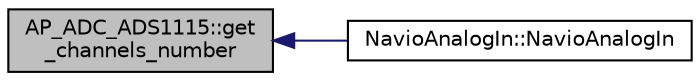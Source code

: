 digraph "AP_ADC_ADS1115::get_channels_number"
{
 // INTERACTIVE_SVG=YES
  edge [fontname="Helvetica",fontsize="10",labelfontname="Helvetica",labelfontsize="10"];
  node [fontname="Helvetica",fontsize="10",shape=record];
  rankdir="LR";
  Node1 [label="AP_ADC_ADS1115::get\l_channels_number",height=0.2,width=0.4,color="black", fillcolor="grey75", style="filled" fontcolor="black"];
  Node1 -> Node2 [dir="back",color="midnightblue",fontsize="10",style="solid",fontname="Helvetica"];
  Node2 [label="NavioAnalogIn::NavioAnalogIn",height=0.2,width=0.4,color="black", fillcolor="white", style="filled",URL="$classNavioAnalogIn.html#ae1423c26ab108ab4c8bbfd84dd5e038e"];
}
